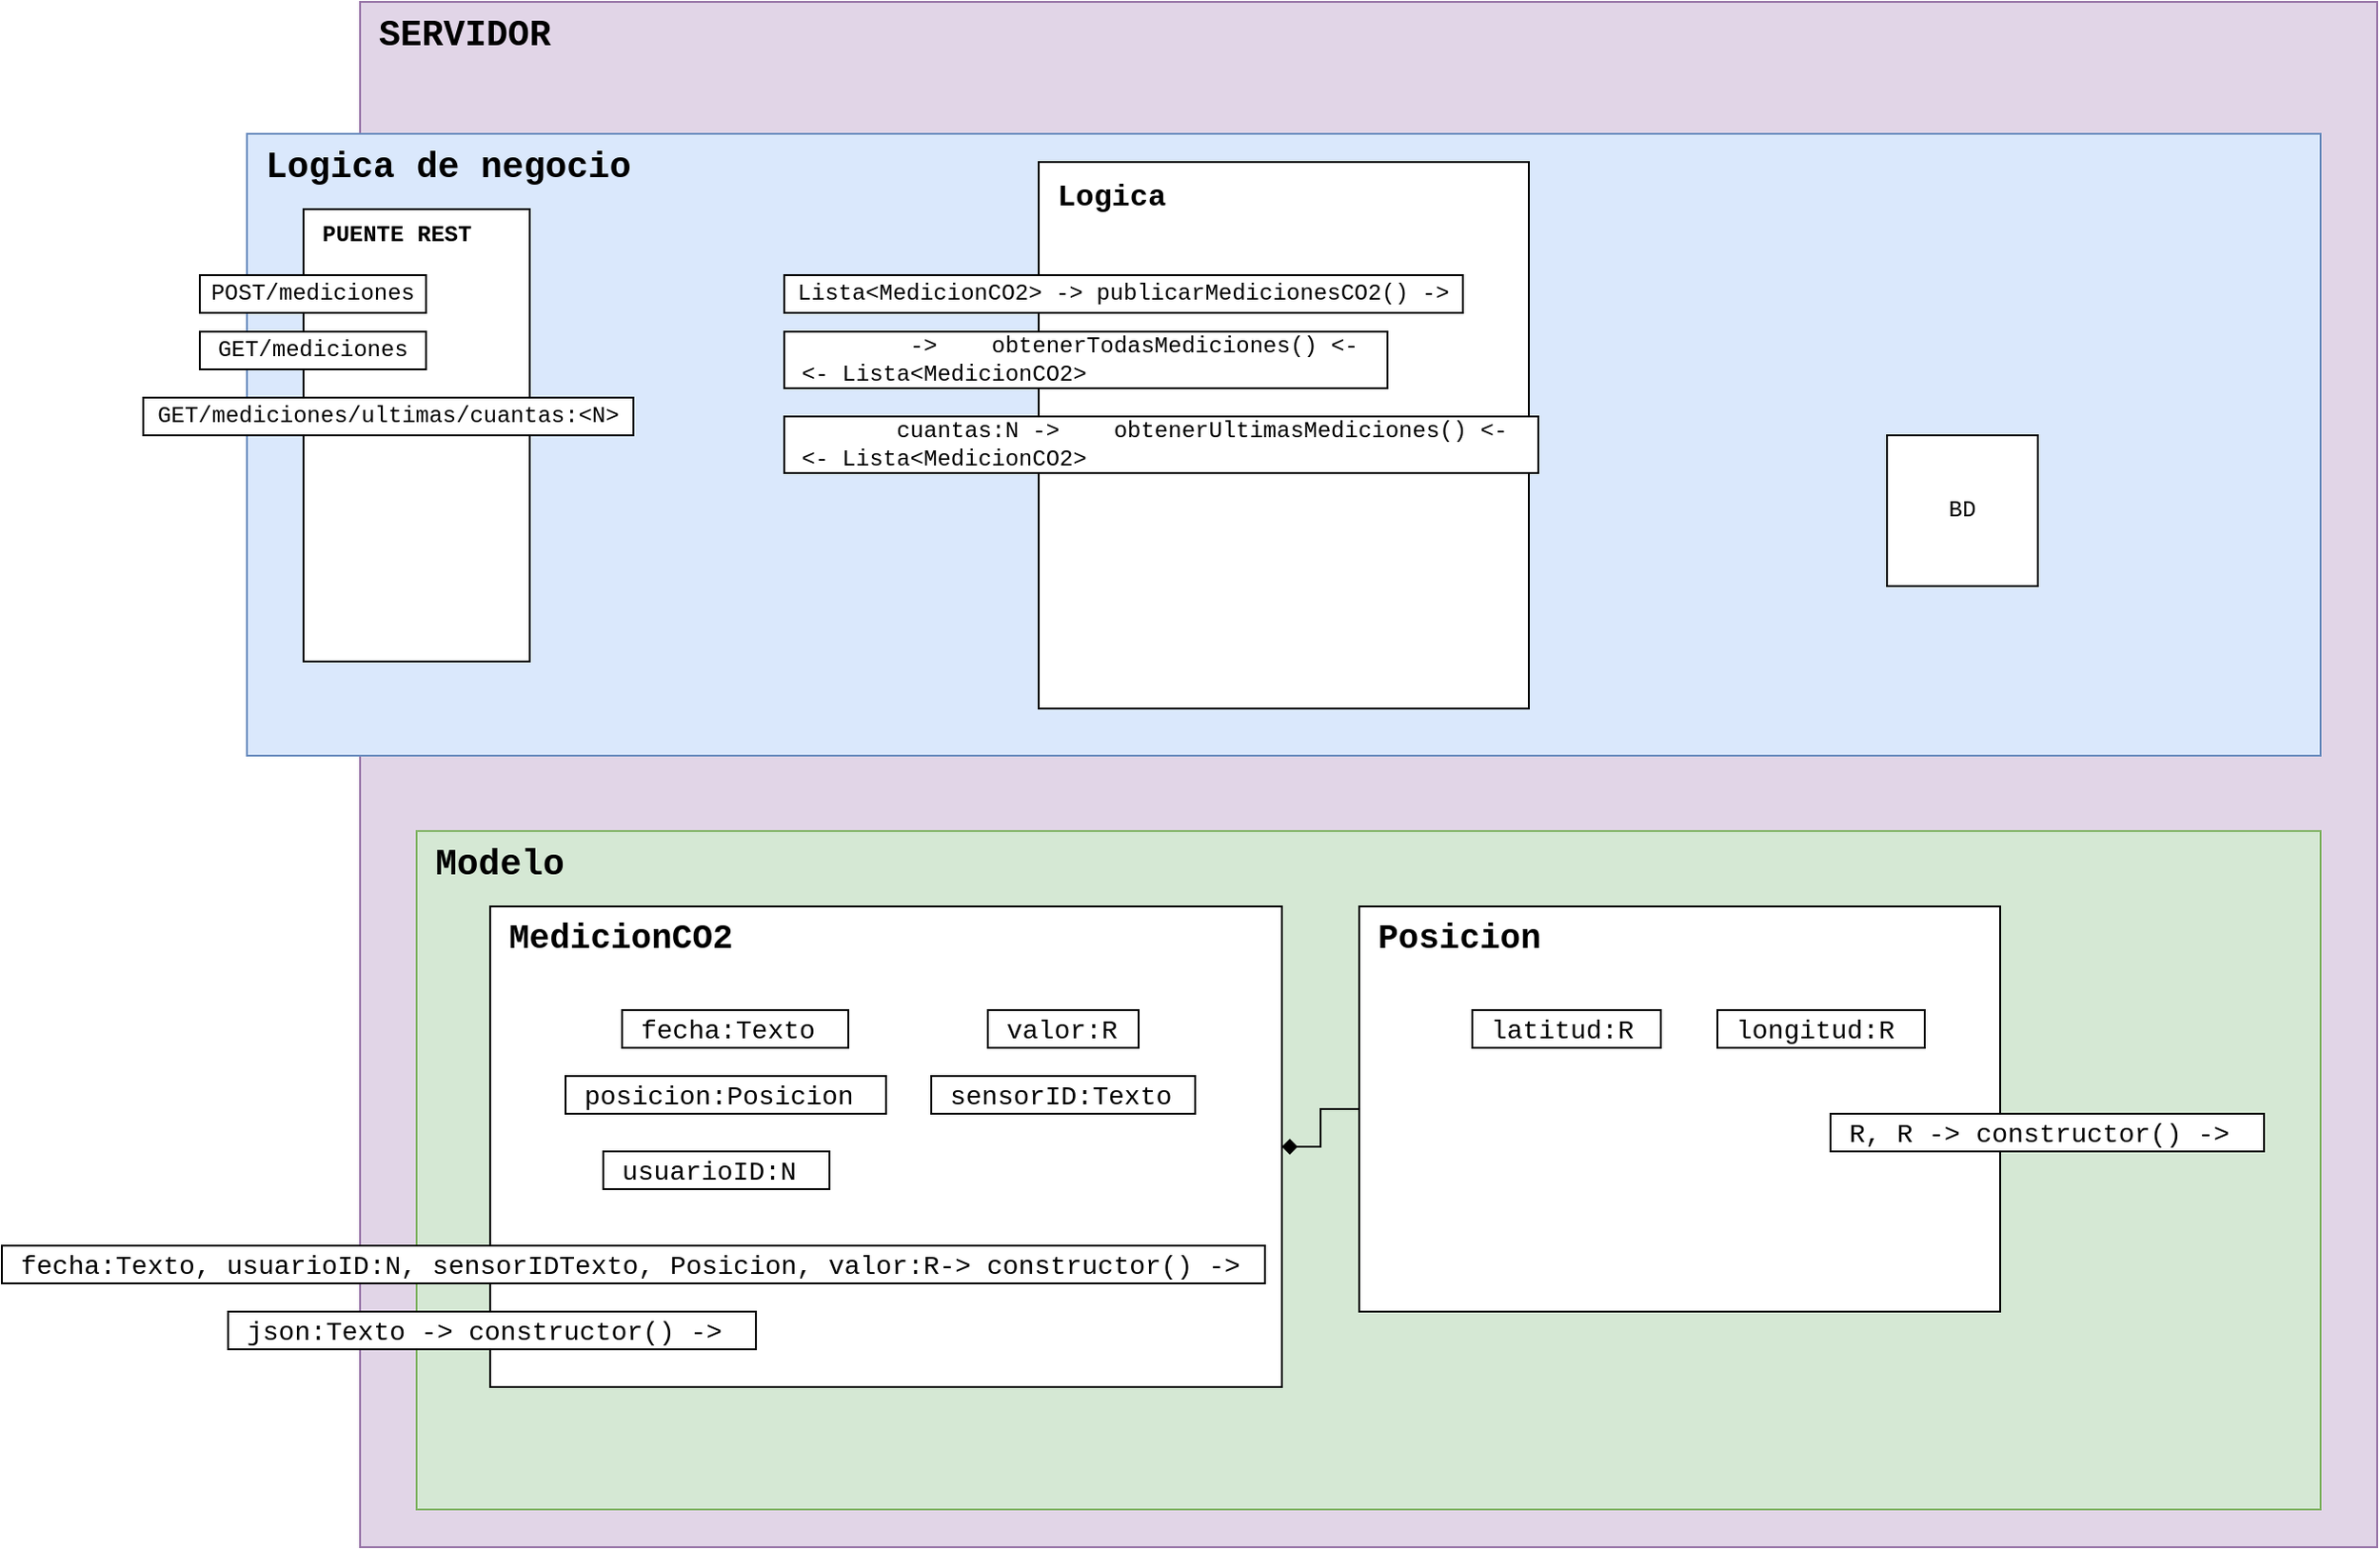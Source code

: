 <mxfile version="15.4.0" type="device"><diagram id="e4tYk5Nj1bj3TmhEXMhl" name="Página-1"><mxGraphModel dx="1024" dy="592" grid="1" gridSize="10" guides="1" tooltips="1" connect="1" arrows="1" fold="1" page="1" pageScale="1" pageWidth="827" pageHeight="1169" math="0" shadow="0"><root><mxCell id="0"/><mxCell id="1" parent="0"/><mxCell id="7l7vxzB_Db9Ub4MWQ9kJ-1" value="&lt;font style=&quot;font-size: 19px&quot;&gt;&lt;b&gt;SERVIDOR&lt;/b&gt;&lt;/font&gt;" style="whiteSpace=wrap;html=1;fontFamily=Courier New;verticalAlign=top;align=left;spacingLeft=8;fillColor=#e1d5e7;strokeColor=#9673a6;" parent="1" vertex="1"><mxGeometry x="730" y="50" width="1070" height="820" as="geometry"/></mxCell><mxCell id="7l7vxzB_Db9Ub4MWQ9kJ-58" value="&lt;font style=&quot;font-size: 19px&quot;&gt;&lt;b&gt;Logica de negocio&lt;/b&gt;&lt;/font&gt;" style="whiteSpace=wrap;html=1;fontFamily=Courier New;verticalAlign=top;align=left;spacingLeft=8;fillColor=#dae8fc;strokeColor=#6c8ebf;" parent="1" vertex="1"><mxGeometry x="670" y="120" width="1100" height="330" as="geometry"/></mxCell><mxCell id="7l7vxzB_Db9Ub4MWQ9kJ-8" value="BD" style="whiteSpace=wrap;html=1;aspect=fixed;fontFamily=Courier New;" parent="1" vertex="1"><mxGeometry x="1540" y="280" width="80" height="80" as="geometry"/></mxCell><mxCell id="7l7vxzB_Db9Ub4MWQ9kJ-13" value="PUENTE REST" style="rounded=0;whiteSpace=wrap;html=1;fontFamily=Courier New;verticalAlign=top;align=left;spacingLeft=8;fontStyle=1" parent="1" vertex="1"><mxGeometry x="700" y="160" width="120" height="240" as="geometry"/></mxCell><mxCell id="7l7vxzB_Db9Ub4MWQ9kJ-20" value="&lt;font style=&quot;font-size: 19px&quot;&gt;&lt;b style=&quot;font-size: 16px&quot;&gt;Logica&lt;/b&gt;&lt;/font&gt;" style="whiteSpace=wrap;html=1;fontFamily=Courier New;verticalAlign=top;align=left;spacingLeft=8;" parent="1" vertex="1"><mxGeometry x="1090" y="135" width="260" height="290" as="geometry"/></mxCell><mxCell id="7l7vxzB_Db9Ub4MWQ9kJ-22" value="Lista&amp;lt;MedicionCO2&amp;gt; -&amp;gt; publicarMedicionesCO2() -&amp;gt;" style="rounded=0;whiteSpace=wrap;html=1;fontFamily=Courier New;autosize=1;" parent="1" vertex="1"><mxGeometry x="955" y="195" width="360" height="20" as="geometry"/></mxCell><mxCell id="7l7vxzB_Db9Ub4MWQ9kJ-24" value="&amp;nbsp; &amp;nbsp; &amp;nbsp; &amp;nbsp; &amp;nbsp;-&amp;gt;&amp;nbsp; &amp;nbsp; obtenerTodasMediciones() &amp;lt;- &lt;br&gt;&amp;nbsp;&amp;lt;- Lista&amp;lt;MedicionCO2&amp;gt;" style="rounded=0;whiteSpace=wrap;html=1;fontFamily=Courier New;autosize=1;align=left;" parent="1" vertex="1"><mxGeometry x="955" y="225" width="320" height="30" as="geometry"/></mxCell><mxCell id="7l7vxzB_Db9Ub4MWQ9kJ-25" value="POST/mediciones" style="rounded=0;whiteSpace=wrap;html=1;fontFamily=Courier New;autosize=1;" parent="1" vertex="1"><mxGeometry x="645" y="195" width="120" height="20" as="geometry"/></mxCell><mxCell id="7l7vxzB_Db9Ub4MWQ9kJ-26" value="GET/mediciones" style="rounded=0;whiteSpace=wrap;html=1;fontFamily=Courier New;autosize=1;" parent="1" vertex="1"><mxGeometry x="645" y="225" width="120" height="20" as="geometry"/></mxCell><mxCell id="7l7vxzB_Db9Ub4MWQ9kJ-40" value="&lt;span style=&quot;font-size: 19px&quot;&gt;&lt;b&gt;Modelo&lt;/b&gt;&lt;/span&gt;" style="whiteSpace=wrap;html=1;fontFamily=Courier New;verticalAlign=top;align=left;spacingLeft=8;fillColor=#d5e8d4;strokeColor=#82b366;" parent="1" vertex="1"><mxGeometry x="760" y="490" width="1010" height="360" as="geometry"/></mxCell><mxCell id="7l7vxzB_Db9Ub4MWQ9kJ-41" value="&lt;font face=&quot;Courier New&quot; size=&quot;1&quot;&gt;&lt;b style=&quot;font-size: 18px&quot;&gt;MedicionCO2&lt;/b&gt;&lt;/font&gt;" style="rounded=0;whiteSpace=wrap;html=1;align=left;verticalAlign=top;spacingLeft=8;" parent="1" vertex="1"><mxGeometry x="799" y="530" width="420" height="255" as="geometry"/></mxCell><mxCell id="7l7vxzB_Db9Ub4MWQ9kJ-42" value="&lt;span style=&quot;font-size: 14px&quot;&gt;fecha:Texto&lt;br&gt;&lt;/span&gt;" style="rounded=0;whiteSpace=wrap;html=1;align=left;fontFamily=Courier New;autosize=1;spacingTop=2;spacingLeft=8;" parent="1" vertex="1"><mxGeometry x="869" y="585" width="120" height="20" as="geometry"/></mxCell><mxCell id="7l7vxzB_Db9Ub4MWQ9kJ-43" value="&lt;span style=&quot;font-size: 14px&quot;&gt;valor:R&lt;br&gt;&lt;/span&gt;" style="rounded=0;whiteSpace=wrap;html=1;align=left;fontFamily=Courier New;autosize=1;spacingTop=2;spacingLeft=8;" parent="1" vertex="1"><mxGeometry x="1063" y="585" width="80" height="20" as="geometry"/></mxCell><mxCell id="7l7vxzB_Db9Ub4MWQ9kJ-44" value="&lt;span style=&quot;font-size: 14px&quot;&gt;posicion:Posicion&lt;br&gt;&lt;/span&gt;" style="rounded=0;whiteSpace=wrap;html=1;align=left;fontFamily=Courier New;autosize=1;spacingTop=2;spacingLeft=8;" parent="1" vertex="1"><mxGeometry x="839" y="620" width="170" height="20" as="geometry"/></mxCell><mxCell id="7l7vxzB_Db9Ub4MWQ9kJ-45" value="&lt;span style=&quot;font-size: 14px&quot;&gt;sensorID:Texto&lt;br&gt;&lt;/span&gt;" style="rounded=0;whiteSpace=wrap;html=1;align=left;fontFamily=Courier New;autosize=1;spacingTop=2;spacingLeft=8;" parent="1" vertex="1"><mxGeometry x="1033" y="620" width="140" height="20" as="geometry"/></mxCell><mxCell id="7l7vxzB_Db9Ub4MWQ9kJ-46" value="&lt;span style=&quot;font-size: 14px&quot;&gt;fecha:Texto, usuarioID:N, sensorIDTexto, Posicion, valor:R&lt;/span&gt;&lt;span style=&quot;font-size: 14px&quot;&gt;-&amp;gt; constructor() -&amp;gt;&lt;br&gt;&lt;/span&gt;" style="rounded=0;whiteSpace=wrap;html=1;align=left;fontFamily=Courier New;autosize=1;spacingTop=2;spacingLeft=8;" parent="1" vertex="1"><mxGeometry x="540" y="710" width="670" height="20" as="geometry"/></mxCell><mxCell id="7l7vxzB_Db9Ub4MWQ9kJ-47" value="&lt;span style=&quot;font-size: 14px&quot;&gt;usuarioID:N&lt;br&gt;&lt;/span&gt;" style="rounded=0;whiteSpace=wrap;html=1;align=left;fontFamily=Courier New;autosize=1;spacingTop=2;spacingLeft=8;" parent="1" vertex="1"><mxGeometry x="859" y="660" width="120" height="20" as="geometry"/></mxCell><mxCell id="9RqraQWZG01R6Q5NzD9K-1" style="edgeStyle=orthogonalEdgeStyle;rounded=0;orthogonalLoop=1;jettySize=auto;html=1;endArrow=diamond;endFill=1;" parent="1" source="7l7vxzB_Db9Ub4MWQ9kJ-48" target="7l7vxzB_Db9Ub4MWQ9kJ-41" edge="1"><mxGeometry relative="1" as="geometry"/></mxCell><mxCell id="7l7vxzB_Db9Ub4MWQ9kJ-48" value="&lt;font face=&quot;Courier New&quot; size=&quot;1&quot;&gt;&lt;b style=&quot;font-size: 18px&quot;&gt;Posicion&lt;/b&gt;&lt;/font&gt;" style="rounded=0;whiteSpace=wrap;html=1;align=left;verticalAlign=top;spacingLeft=8;" parent="1" vertex="1"><mxGeometry x="1260" y="530" width="340" height="215" as="geometry"/></mxCell><mxCell id="7l7vxzB_Db9Ub4MWQ9kJ-49" value="&lt;span style=&quot;font-size: 14px&quot;&gt;latitud:R&lt;br&gt;&lt;/span&gt;" style="rounded=0;whiteSpace=wrap;html=1;align=left;fontFamily=Courier New;autosize=1;spacingTop=2;spacingLeft=8;" parent="1" vertex="1"><mxGeometry x="1320" y="585" width="100" height="20" as="geometry"/></mxCell><mxCell id="7l7vxzB_Db9Ub4MWQ9kJ-50" value="&lt;span style=&quot;font-size: 14px&quot;&gt;longitud:R&lt;br&gt;&lt;/span&gt;" style="rounded=0;whiteSpace=wrap;html=1;align=left;fontFamily=Courier New;autosize=1;spacingTop=2;spacingLeft=8;" parent="1" vertex="1"><mxGeometry x="1450" y="585" width="110" height="20" as="geometry"/></mxCell><mxCell id="7l7vxzB_Db9Ub4MWQ9kJ-51" value="&lt;span style=&quot;font-size: 14px&quot;&gt;R, R&amp;nbsp;&lt;/span&gt;&lt;span style=&quot;font-size: 14px&quot;&gt;-&amp;gt; constructor() -&amp;gt;&lt;br&gt;&lt;/span&gt;" style="rounded=0;whiteSpace=wrap;html=1;align=left;fontFamily=Courier New;autosize=1;spacingTop=2;spacingLeft=8;" parent="1" vertex="1"><mxGeometry x="1510" y="640" width="230" height="20" as="geometry"/></mxCell><mxCell id="zOBrQ-kSvgUoAxtvizTF-1" value="&lt;span style=&quot;font-size: 14px&quot;&gt;json:Texto&amp;nbsp;&lt;/span&gt;&lt;span style=&quot;font-size: 14px&quot;&gt;-&amp;gt; constructor() -&amp;gt;&lt;br&gt;&lt;/span&gt;" style="rounded=0;whiteSpace=wrap;html=1;align=left;fontFamily=Courier New;autosize=1;spacingTop=2;spacingLeft=8;" parent="1" vertex="1"><mxGeometry x="660" y="745" width="280" height="20" as="geometry"/></mxCell><mxCell id="vc2m91wtrrgwzxknMJ0N-1" value="&amp;nbsp; &amp;nbsp; &amp;nbsp; &amp;nbsp; cuantas:N -&amp;gt;&amp;nbsp; &amp;nbsp; obtenerUltimasMediciones() &amp;lt;- &lt;br&gt;&amp;nbsp;&amp;lt;- Lista&amp;lt;MedicionCO2&amp;gt;" style="rounded=0;whiteSpace=wrap;html=1;fontFamily=Courier New;autosize=1;align=left;" parent="1" vertex="1"><mxGeometry x="955" y="270" width="400" height="30" as="geometry"/></mxCell><mxCell id="2FU_TSKYuOvirKkVRGLR-1" value="GET/mediciones/ultimas/cuantas:&amp;lt;N&amp;gt;" style="rounded=0;whiteSpace=wrap;html=1;fontFamily=Courier New;autosize=1;" parent="1" vertex="1"><mxGeometry x="615" y="260" width="260" height="20" as="geometry"/></mxCell></root></mxGraphModel></diagram></mxfile>
